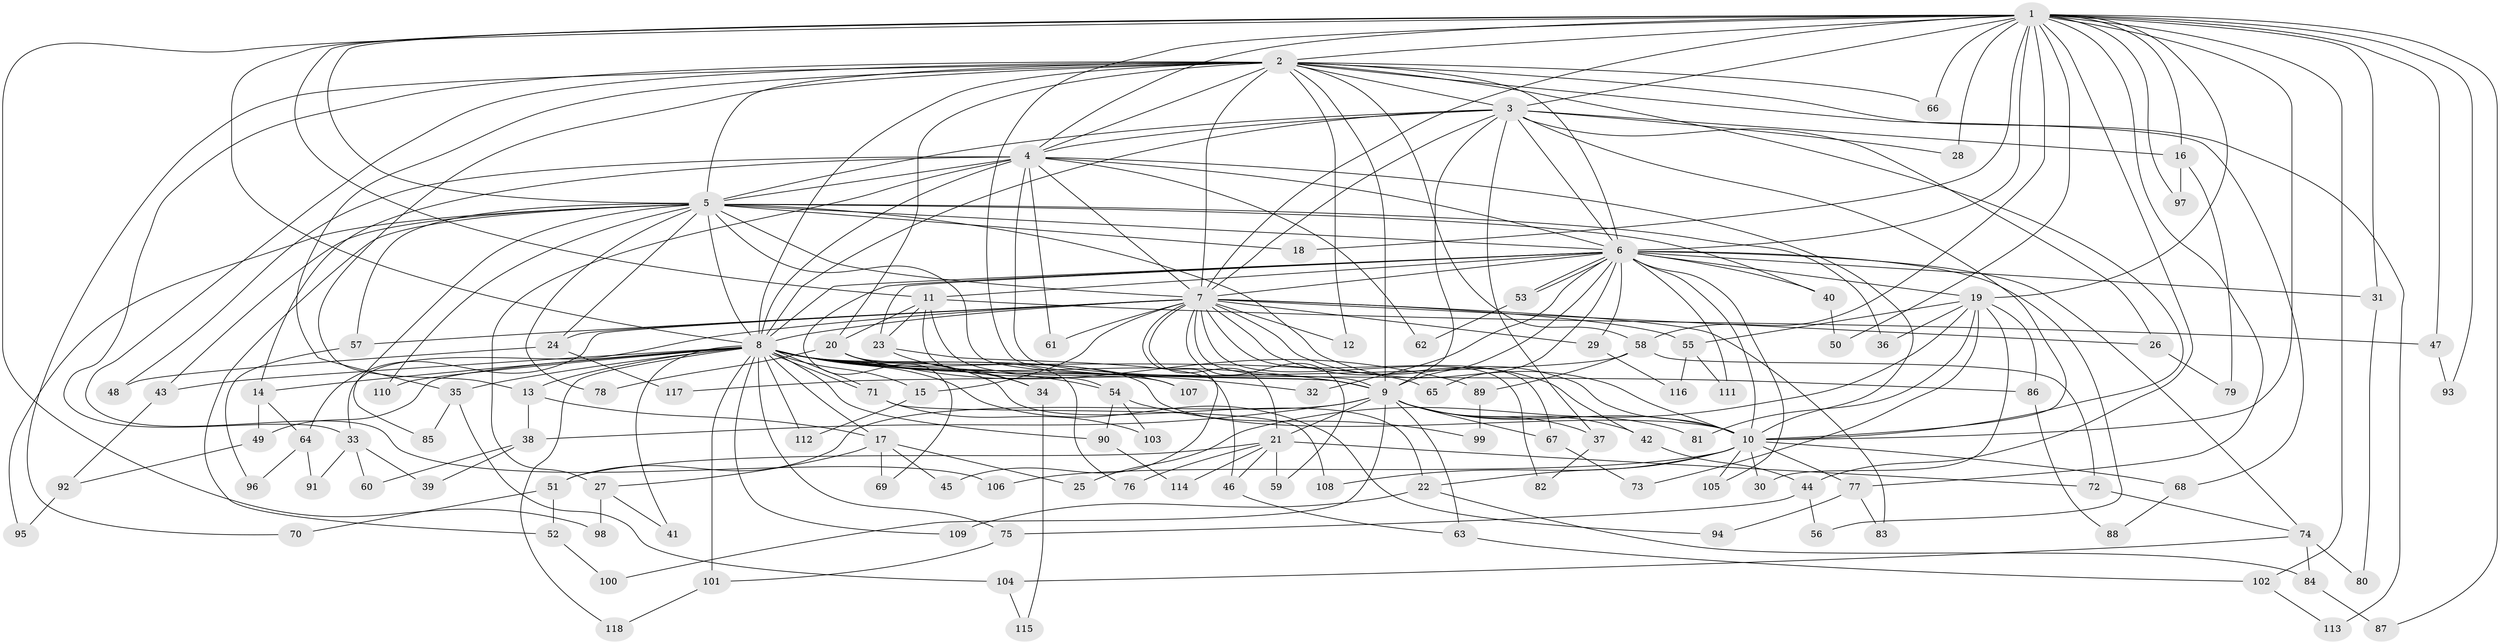 // coarse degree distribution, {22: 0.02247191011235955, 19: 0.011235955056179775, 12: 0.02247191011235955, 37: 0.011235955056179775, 24: 0.011235955056179775, 17: 0.011235955056179775, 16: 0.011235955056179775, 7: 0.011235955056179775, 2: 0.449438202247191, 4: 0.0898876404494382, 6: 0.033707865168539325, 3: 0.2247191011235955, 9: 0.02247191011235955, 5: 0.056179775280898875, 1: 0.011235955056179775}
// Generated by graph-tools (version 1.1) at 2025/41/03/06/25 10:41:41]
// undirected, 118 vertices, 261 edges
graph export_dot {
graph [start="1"]
  node [color=gray90,style=filled];
  1;
  2;
  3;
  4;
  5;
  6;
  7;
  8;
  9;
  10;
  11;
  12;
  13;
  14;
  15;
  16;
  17;
  18;
  19;
  20;
  21;
  22;
  23;
  24;
  25;
  26;
  27;
  28;
  29;
  30;
  31;
  32;
  33;
  34;
  35;
  36;
  37;
  38;
  39;
  40;
  41;
  42;
  43;
  44;
  45;
  46;
  47;
  48;
  49;
  50;
  51;
  52;
  53;
  54;
  55;
  56;
  57;
  58;
  59;
  60;
  61;
  62;
  63;
  64;
  65;
  66;
  67;
  68;
  69;
  70;
  71;
  72;
  73;
  74;
  75;
  76;
  77;
  78;
  79;
  80;
  81;
  82;
  83;
  84;
  85;
  86;
  87;
  88;
  89;
  90;
  91;
  92;
  93;
  94;
  95;
  96;
  97;
  98;
  99;
  100;
  101;
  102;
  103;
  104;
  105;
  106;
  107;
  108;
  109;
  110;
  111;
  112;
  113;
  114;
  115;
  116;
  117;
  118;
  1 -- 2;
  1 -- 3;
  1 -- 4;
  1 -- 5;
  1 -- 6;
  1 -- 7;
  1 -- 8;
  1 -- 9;
  1 -- 10;
  1 -- 11;
  1 -- 16;
  1 -- 18;
  1 -- 19;
  1 -- 28;
  1 -- 31;
  1 -- 44;
  1 -- 47;
  1 -- 50;
  1 -- 58;
  1 -- 66;
  1 -- 77;
  1 -- 87;
  1 -- 93;
  1 -- 97;
  1 -- 98;
  1 -- 102;
  2 -- 3;
  2 -- 4;
  2 -- 5;
  2 -- 6;
  2 -- 7;
  2 -- 8;
  2 -- 9;
  2 -- 10;
  2 -- 12;
  2 -- 13;
  2 -- 20;
  2 -- 33;
  2 -- 35;
  2 -- 58;
  2 -- 66;
  2 -- 68;
  2 -- 70;
  2 -- 106;
  2 -- 113;
  3 -- 4;
  3 -- 5;
  3 -- 6;
  3 -- 7;
  3 -- 8;
  3 -- 9;
  3 -- 10;
  3 -- 16;
  3 -- 26;
  3 -- 28;
  3 -- 37;
  4 -- 5;
  4 -- 6;
  4 -- 7;
  4 -- 8;
  4 -- 9;
  4 -- 10;
  4 -- 14;
  4 -- 27;
  4 -- 48;
  4 -- 61;
  4 -- 62;
  5 -- 6;
  5 -- 7;
  5 -- 8;
  5 -- 9;
  5 -- 10;
  5 -- 18;
  5 -- 24;
  5 -- 36;
  5 -- 40;
  5 -- 43;
  5 -- 52;
  5 -- 57;
  5 -- 78;
  5 -- 85;
  5 -- 95;
  5 -- 110;
  6 -- 7;
  6 -- 8;
  6 -- 9;
  6 -- 10;
  6 -- 11;
  6 -- 19;
  6 -- 23;
  6 -- 29;
  6 -- 31;
  6 -- 32;
  6 -- 40;
  6 -- 53;
  6 -- 53;
  6 -- 56;
  6 -- 65;
  6 -- 69;
  6 -- 74;
  6 -- 105;
  6 -- 111;
  7 -- 8;
  7 -- 9;
  7 -- 10;
  7 -- 12;
  7 -- 15;
  7 -- 21;
  7 -- 24;
  7 -- 26;
  7 -- 29;
  7 -- 33;
  7 -- 42;
  7 -- 45;
  7 -- 55;
  7 -- 57;
  7 -- 59;
  7 -- 61;
  7 -- 64;
  7 -- 67;
  7 -- 82;
  7 -- 83;
  8 -- 9;
  8 -- 10;
  8 -- 13;
  8 -- 14;
  8 -- 15;
  8 -- 17;
  8 -- 22;
  8 -- 32;
  8 -- 35;
  8 -- 41;
  8 -- 43;
  8 -- 49;
  8 -- 54;
  8 -- 65;
  8 -- 71;
  8 -- 71;
  8 -- 75;
  8 -- 86;
  8 -- 90;
  8 -- 94;
  8 -- 101;
  8 -- 107;
  8 -- 109;
  8 -- 110;
  8 -- 112;
  8 -- 118;
  9 -- 10;
  9 -- 21;
  9 -- 37;
  9 -- 38;
  9 -- 42;
  9 -- 51;
  9 -- 63;
  9 -- 67;
  9 -- 81;
  9 -- 100;
  10 -- 22;
  10 -- 30;
  10 -- 68;
  10 -- 77;
  10 -- 105;
  10 -- 106;
  10 -- 108;
  11 -- 20;
  11 -- 23;
  11 -- 47;
  11 -- 54;
  11 -- 107;
  13 -- 17;
  13 -- 38;
  14 -- 49;
  14 -- 64;
  15 -- 112;
  16 -- 79;
  16 -- 97;
  17 -- 25;
  17 -- 27;
  17 -- 45;
  17 -- 69;
  19 -- 25;
  19 -- 30;
  19 -- 36;
  19 -- 55;
  19 -- 73;
  19 -- 81;
  19 -- 86;
  20 -- 34;
  20 -- 76;
  20 -- 78;
  20 -- 89;
  21 -- 46;
  21 -- 51;
  21 -- 59;
  21 -- 72;
  21 -- 76;
  21 -- 114;
  22 -- 84;
  22 -- 109;
  23 -- 34;
  23 -- 46;
  24 -- 48;
  24 -- 117;
  26 -- 79;
  27 -- 41;
  27 -- 98;
  29 -- 116;
  31 -- 80;
  33 -- 39;
  33 -- 60;
  33 -- 91;
  34 -- 115;
  35 -- 85;
  35 -- 104;
  37 -- 82;
  38 -- 39;
  38 -- 60;
  40 -- 50;
  42 -- 44;
  43 -- 92;
  44 -- 56;
  44 -- 75;
  46 -- 63;
  47 -- 93;
  49 -- 92;
  51 -- 52;
  51 -- 70;
  52 -- 100;
  53 -- 62;
  54 -- 90;
  54 -- 99;
  54 -- 103;
  55 -- 111;
  55 -- 116;
  57 -- 96;
  58 -- 72;
  58 -- 89;
  58 -- 117;
  63 -- 102;
  64 -- 91;
  64 -- 96;
  67 -- 73;
  68 -- 88;
  71 -- 103;
  71 -- 108;
  72 -- 74;
  74 -- 80;
  74 -- 84;
  74 -- 104;
  75 -- 101;
  77 -- 83;
  77 -- 94;
  84 -- 87;
  86 -- 88;
  89 -- 99;
  90 -- 114;
  92 -- 95;
  101 -- 118;
  102 -- 113;
  104 -- 115;
}

